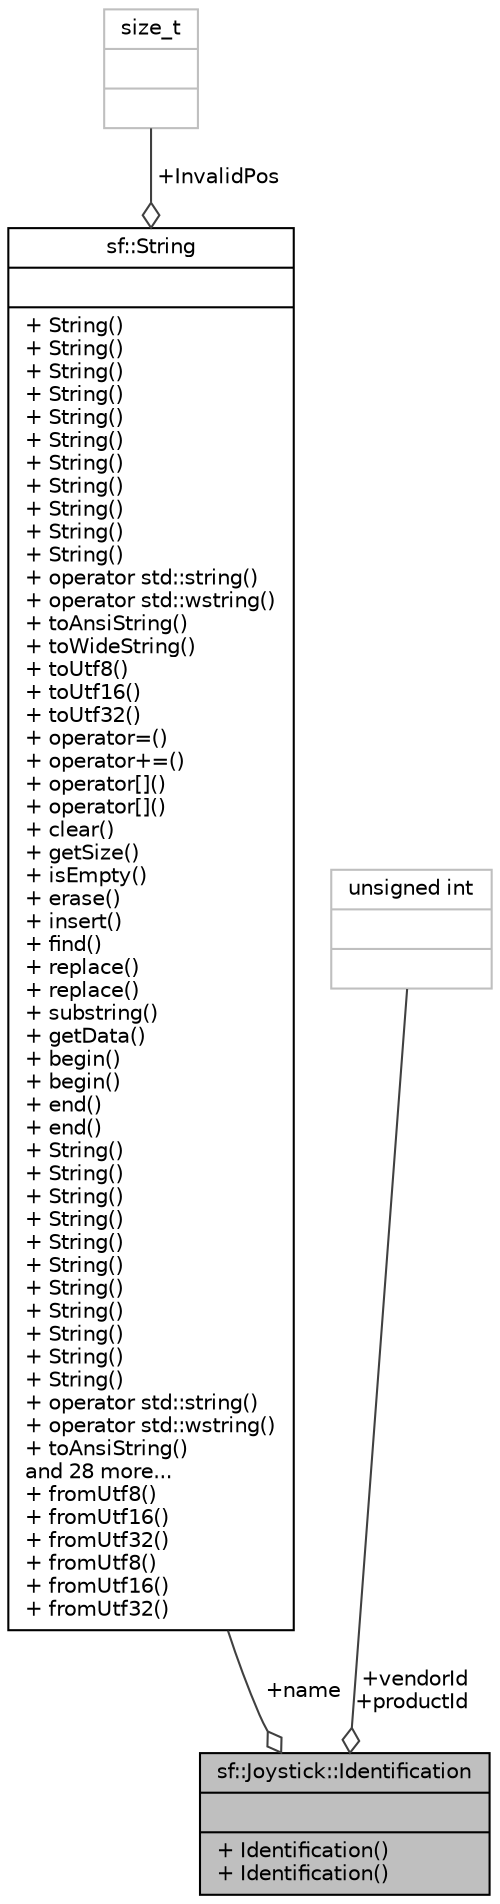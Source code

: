 digraph "sf::Joystick::Identification"
{
 // LATEX_PDF_SIZE
  edge [fontname="Helvetica",fontsize="10",labelfontname="Helvetica",labelfontsize="10"];
  node [fontname="Helvetica",fontsize="10",shape=record];
  Node1 [label="{sf::Joystick::Identification\n||+ Identification()\l+ Identification()\l}",height=0.2,width=0.4,color="black", fillcolor="grey75", style="filled", fontcolor="black",tooltip="Structure holding a joystick's identification."];
  Node2 -> Node1 [color="grey25",fontsize="10",style="solid",label=" +name" ,arrowhead="odiamond",fontname="Helvetica"];
  Node2 [label="{sf::String\n||+ String()\l+ String()\l+ String()\l+ String()\l+ String()\l+ String()\l+ String()\l+ String()\l+ String()\l+ String()\l+ String()\l+ operator std::string()\l+ operator std::wstring()\l+ toAnsiString()\l+ toWideString()\l+ toUtf8()\l+ toUtf16()\l+ toUtf32()\l+ operator=()\l+ operator+=()\l+ operator[]()\l+ operator[]()\l+ clear()\l+ getSize()\l+ isEmpty()\l+ erase()\l+ insert()\l+ find()\l+ replace()\l+ replace()\l+ substring()\l+ getData()\l+ begin()\l+ begin()\l+ end()\l+ end()\l+ String()\l+ String()\l+ String()\l+ String()\l+ String()\l+ String()\l+ String()\l+ String()\l+ String()\l+ String()\l+ String()\l+ operator std::string()\l+ operator std::wstring()\l+ toAnsiString()\land 28 more...\l+ fromUtf8()\l+ fromUtf16()\l+ fromUtf32()\l+ fromUtf8()\l+ fromUtf16()\l+ fromUtf32()\l}",height=0.2,width=0.4,color="black", fillcolor="white", style="filled",URL="$classsf_1_1String.html",tooltip="Utility string class that automatically handles conversions between types and encodings."];
  Node3 -> Node2 [color="grey25",fontsize="10",style="solid",label=" +InvalidPos" ,arrowhead="odiamond",fontname="Helvetica"];
  Node3 [label="{size_t\n||}",height=0.2,width=0.4,color="grey75", fillcolor="white", style="filled",tooltip=" "];
  Node4 -> Node1 [color="grey25",fontsize="10",style="solid",label=" +vendorId\n+productId" ,arrowhead="odiamond",fontname="Helvetica"];
  Node4 [label="{unsigned int\n||}",height=0.2,width=0.4,color="grey75", fillcolor="white", style="filled",tooltip=" "];
}
